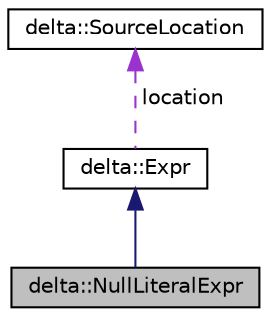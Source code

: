 digraph "delta::NullLiteralExpr"
{
  edge [fontname="Helvetica",fontsize="10",labelfontname="Helvetica",labelfontsize="10"];
  node [fontname="Helvetica",fontsize="10",shape=record];
  Node2 [label="delta::NullLiteralExpr",height=0.2,width=0.4,color="black", fillcolor="grey75", style="filled", fontcolor="black"];
  Node3 -> Node2 [dir="back",color="midnightblue",fontsize="10",style="solid",fontname="Helvetica"];
  Node3 [label="delta::Expr",height=0.2,width=0.4,color="black", fillcolor="white", style="filled",URL="$classdelta_1_1_expr.html"];
  Node4 -> Node3 [dir="back",color="darkorchid3",fontsize="10",style="dashed",label=" location" ,fontname="Helvetica"];
  Node4 [label="delta::SourceLocation",height=0.2,width=0.4,color="black", fillcolor="white", style="filled",URL="$structdelta_1_1_source_location.html"];
}
